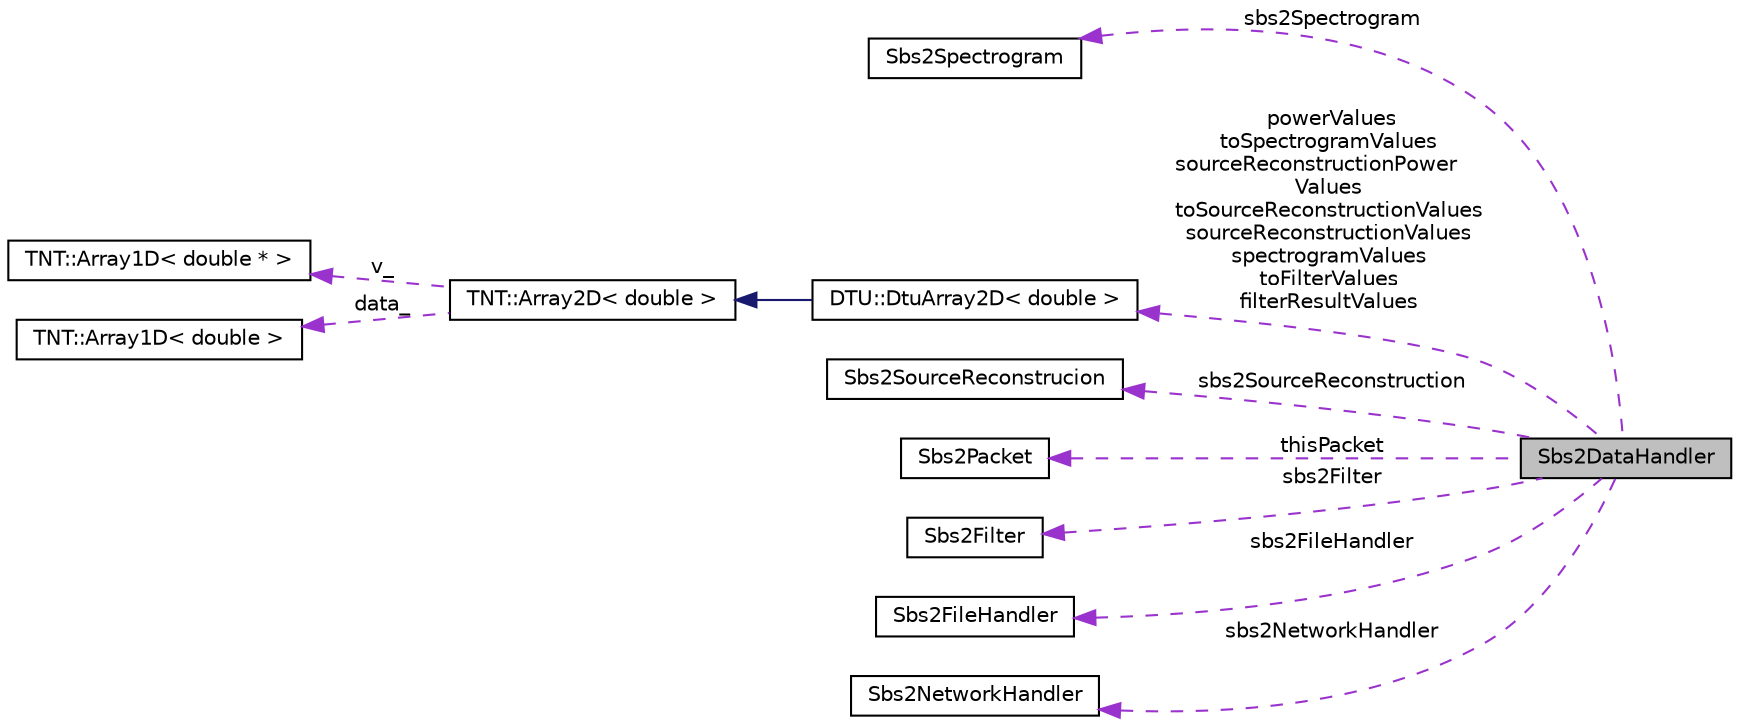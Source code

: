 digraph G
{
  edge [fontname="Helvetica",fontsize="10",labelfontname="Helvetica",labelfontsize="10"];
  node [fontname="Helvetica",fontsize="10",shape=record];
  rankdir="LR";
  Node1 [label="Sbs2DataHandler",height=0.2,width=0.4,color="black", fillcolor="grey75", style="filled" fontcolor="black"];
  Node2 -> Node1 [dir="back",color="darkorchid3",fontsize="10",style="dashed",label=" sbs2Spectrogram" ,fontname="Helvetica"];
  Node2 [label="Sbs2Spectrogram",height=0.2,width=0.4,color="black", fillcolor="white", style="filled",URL="$class_sbs2_spectrogram.html"];
  Node3 -> Node1 [dir="back",color="darkorchid3",fontsize="10",style="dashed",label=" powerValues\ntoSpectrogramValues\nsourceReconstructionPower\lValues\ntoSourceReconstructionValues\nsourceReconstructionValues\nspectrogramValues\ntoFilterValues\nfilterResultValues" ,fontname="Helvetica"];
  Node3 [label="DTU::DtuArray2D\< double \>",height=0.2,width=0.4,color="black", fillcolor="white", style="filled",URL="$class_d_t_u_1_1_dtu_array2_d.html"];
  Node4 -> Node3 [dir="back",color="midnightblue",fontsize="10",style="solid",fontname="Helvetica"];
  Node4 [label="TNT::Array2D\< double \>",height=0.2,width=0.4,color="black", fillcolor="white", style="filled",URL="$class_t_n_t_1_1_array2_d.html"];
  Node5 -> Node4 [dir="back",color="darkorchid3",fontsize="10",style="dashed",label=" v_" ,fontname="Helvetica"];
  Node5 [label="TNT::Array1D\< double * \>",height=0.2,width=0.4,color="black", fillcolor="white", style="filled",URL="$class_t_n_t_1_1_array1_d.html"];
  Node6 -> Node4 [dir="back",color="darkorchid3",fontsize="10",style="dashed",label=" data_" ,fontname="Helvetica"];
  Node6 [label="TNT::Array1D\< double \>",height=0.2,width=0.4,color="black", fillcolor="white", style="filled",URL="$class_t_n_t_1_1_array1_d.html"];
  Node7 -> Node1 [dir="back",color="darkorchid3",fontsize="10",style="dashed",label=" sbs2SourceReconstruction" ,fontname="Helvetica"];
  Node7 [label="Sbs2SourceReconstrucion",height=0.2,width=0.4,color="black", fillcolor="white", style="filled",URL="$class_sbs2_source_reconstrucion.html"];
  Node8 -> Node1 [dir="back",color="darkorchid3",fontsize="10",style="dashed",label=" thisPacket" ,fontname="Helvetica"];
  Node8 [label="Sbs2Packet",height=0.2,width=0.4,color="black", fillcolor="white", style="filled",URL="$class_sbs2_packet.html"];
  Node9 -> Node1 [dir="back",color="darkorchid3",fontsize="10",style="dashed",label=" sbs2Filter" ,fontname="Helvetica"];
  Node9 [label="Sbs2Filter",height=0.2,width=0.4,color="black", fillcolor="white", style="filled",URL="$class_sbs2_filter.html"];
  Node10 -> Node1 [dir="back",color="darkorchid3",fontsize="10",style="dashed",label=" sbs2FileHandler" ,fontname="Helvetica"];
  Node10 [label="Sbs2FileHandler",height=0.2,width=0.4,color="black", fillcolor="white", style="filled",URL="$class_sbs2_file_handler.html"];
  Node11 -> Node1 [dir="back",color="darkorchid3",fontsize="10",style="dashed",label=" sbs2NetworkHandler" ,fontname="Helvetica"];
  Node11 [label="Sbs2NetworkHandler",height=0.2,width=0.4,color="black", fillcolor="white", style="filled",URL="$class_sbs2_network_handler.html"];
}

